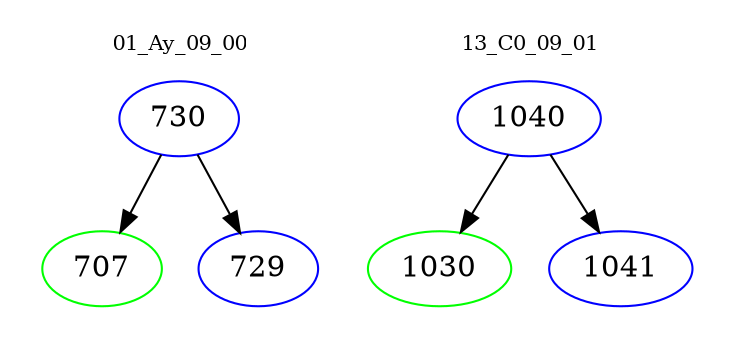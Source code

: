digraph{
subgraph cluster_0 {
color = white
label = "01_Ay_09_00";
fontsize=10;
T0_730 [label="730", color="blue"]
T0_730 -> T0_707 [color="black"]
T0_707 [label="707", color="green"]
T0_730 -> T0_729 [color="black"]
T0_729 [label="729", color="blue"]
}
subgraph cluster_1 {
color = white
label = "13_C0_09_01";
fontsize=10;
T1_1040 [label="1040", color="blue"]
T1_1040 -> T1_1030 [color="black"]
T1_1030 [label="1030", color="green"]
T1_1040 -> T1_1041 [color="black"]
T1_1041 [label="1041", color="blue"]
}
}
